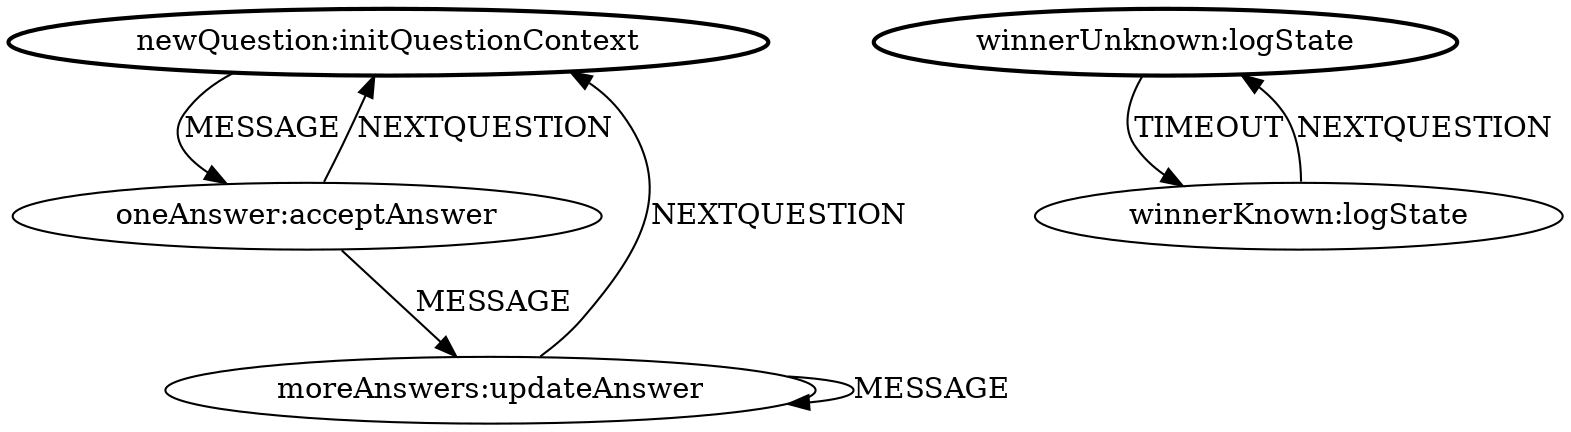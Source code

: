 digraph{
  node [shape = ellipse,height=.1];

  newQuestion->oneAnswer[label=MESSAGE];
  oneAnswer->newQuestion[label=NEXTQUESTION];
  oneAnswer->moreAnswers[label=MESSAGE];
  moreAnswers->moreAnswers[label=MESSAGE];
  moreAnswers->newQuestion[label=NEXTQUESTION];
  winnerUnknown->winnerKnown[label=TIMEOUT];
  winnerKnown->winnerUnknown[label=NEXTQUESTION];

  oneAnswer[label="oneAnswer:acceptAnswer"]
  moreAnswers[label="moreAnswers:updateAnswer"]
  newQuestion[penwidth=2,label="newQuestion:initQuestionContext"]
  winnerUnknown[penwidth=2,label="winnerUnknown:logState"]
  winnerKnown[label="winnerKnown:logState"]
}
